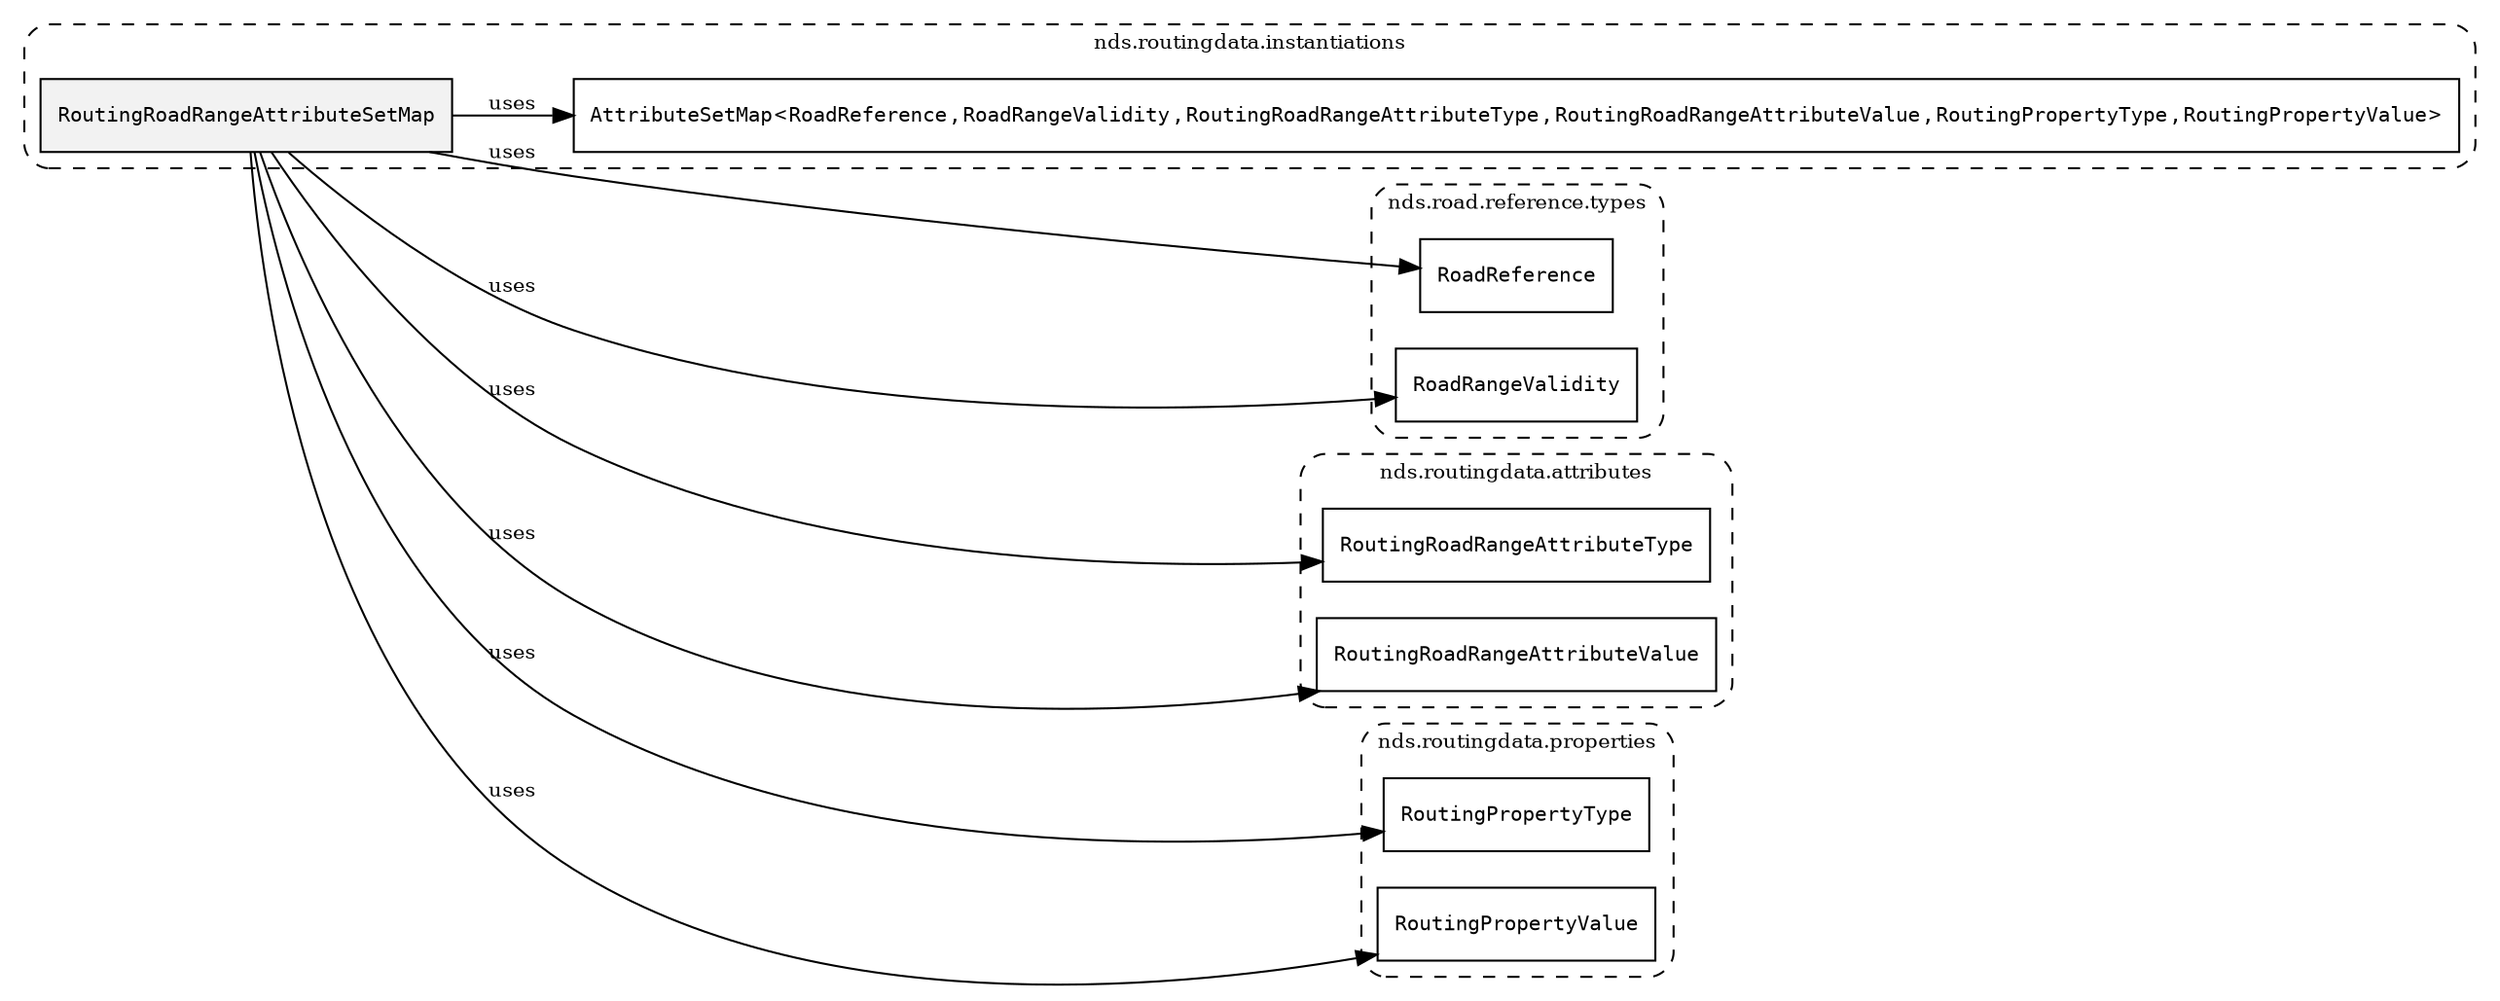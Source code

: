 /**
 * This dot file creates symbol collaboration diagram for RoutingRoadRangeAttributeSetMap.
 */
digraph ZSERIO
{
    node [shape=box, fontsize=10];
    rankdir="LR";
    fontsize=10;
    tooltip="RoutingRoadRangeAttributeSetMap collaboration diagram";

    subgraph "cluster_nds.routingdata.instantiations"
    {
        style="dashed, rounded";
        label="nds.routingdata.instantiations";
        tooltip="Package nds.routingdata.instantiations";
        href="../../../content/packages/nds.routingdata.instantiations.html#Package-nds-routingdata-instantiations";
        target="_parent";

        "RoutingRoadRangeAttributeSetMap" [style="filled", fillcolor="#0000000D", target="_parent", label=<<font face="monospace"><table align="center" border="0" cellspacing="0" cellpadding="0"><tr><td href="../../../content/packages/nds.routingdata.instantiations.html#InstantiateType-RoutingRoadRangeAttributeSetMap" title="InstantiateType defined in nds.routingdata.instantiations">RoutingRoadRangeAttributeSetMap</td></tr></table></font>>];
        "AttributeSetMap&lt;RoadReference,RoadRangeValidity,RoutingRoadRangeAttributeType,RoutingRoadRangeAttributeValue,RoutingPropertyType,RoutingPropertyValue&gt;" [target="_parent", label=<<font face="monospace"><table align="center" border="0" cellspacing="0" cellpadding="0"><tr><td href="../../../content/packages/nds.core.attributemap.html#Structure-AttributeSetMap" title="Structure defined in nds.core.attributemap">AttributeSetMap</td><td>&lt;</td><td><table align="center" border="0" cellspacing="0" cellpadding="0"><tr><td href="../../../content/packages/nds.road.reference.types.html#Structure-RoadReference" title="Structure defined in nds.road.reference.types">RoadReference</td></tr></table></td><td>,</td><td><table align="center" border="0" cellspacing="0" cellpadding="0"><tr><td href="../../../content/packages/nds.road.reference.types.html#Structure-RoadRangeValidity" title="Structure defined in nds.road.reference.types">RoadRangeValidity</td></tr></table></td><td>,</td><td><table align="center" border="0" cellspacing="0" cellpadding="0"><tr><td href="../../../content/packages/nds.routingdata.attributes.html#Enum-RoutingRoadRangeAttributeType" title="Enum defined in nds.routingdata.attributes">RoutingRoadRangeAttributeType</td></tr></table></td><td>,</td><td><table align="center" border="0" cellspacing="0" cellpadding="0"><tr><td href="../../../content/packages/nds.routingdata.attributes.html#Choice-RoutingRoadRangeAttributeValue" title="Choice defined in nds.routingdata.attributes">RoutingRoadRangeAttributeValue</td></tr></table></td><td>,</td><td><table align="center" border="0" cellspacing="0" cellpadding="0"><tr><td href="../../../content/packages/nds.routingdata.properties.html#Structure-RoutingPropertyType" title="Structure defined in nds.routingdata.properties">RoutingPropertyType</td></tr></table></td><td>,</td><td><table align="center" border="0" cellspacing="0" cellpadding="0"><tr><td href="../../../content/packages/nds.routingdata.properties.html#Structure-RoutingPropertyValue" title="Structure defined in nds.routingdata.properties">RoutingPropertyValue</td></tr></table></td><td>&gt;</td></tr></table></font>>];
    }

    subgraph "cluster_nds.road.reference.types"
    {
        style="dashed, rounded";
        label="nds.road.reference.types";
        tooltip="Package nds.road.reference.types";
        href="../../../content/packages/nds.road.reference.types.html#Package-nds-road-reference-types";
        target="_parent";

        "RoadReference" [target="_parent", label=<<font face="monospace"><table align="center" border="0" cellspacing="0" cellpadding="0"><tr><td href="../../../content/packages/nds.road.reference.types.html#Structure-RoadReference" title="Structure defined in nds.road.reference.types">RoadReference</td></tr></table></font>>];
        "RoadRangeValidity" [target="_parent", label=<<font face="monospace"><table align="center" border="0" cellspacing="0" cellpadding="0"><tr><td href="../../../content/packages/nds.road.reference.types.html#Structure-RoadRangeValidity" title="Structure defined in nds.road.reference.types">RoadRangeValidity</td></tr></table></font>>];
    }

    subgraph "cluster_nds.routingdata.attributes"
    {
        style="dashed, rounded";
        label="nds.routingdata.attributes";
        tooltip="Package nds.routingdata.attributes";
        href="../../../content/packages/nds.routingdata.attributes.html#Package-nds-routingdata-attributes";
        target="_parent";

        "RoutingRoadRangeAttributeType" [target="_parent", label=<<font face="monospace"><table align="center" border="0" cellspacing="0" cellpadding="0"><tr><td href="../../../content/packages/nds.routingdata.attributes.html#Enum-RoutingRoadRangeAttributeType" title="Enum defined in nds.routingdata.attributes">RoutingRoadRangeAttributeType</td></tr></table></font>>];
        "RoutingRoadRangeAttributeValue" [target="_parent", label=<<font face="monospace"><table align="center" border="0" cellspacing="0" cellpadding="0"><tr><td href="../../../content/packages/nds.routingdata.attributes.html#Choice-RoutingRoadRangeAttributeValue" title="Choice defined in nds.routingdata.attributes">RoutingRoadRangeAttributeValue</td></tr></table></font>>];
    }

    subgraph "cluster_nds.routingdata.properties"
    {
        style="dashed, rounded";
        label="nds.routingdata.properties";
        tooltip="Package nds.routingdata.properties";
        href="../../../content/packages/nds.routingdata.properties.html#Package-nds-routingdata-properties";
        target="_parent";

        "RoutingPropertyType" [target="_parent", label=<<font face="monospace"><table align="center" border="0" cellspacing="0" cellpadding="0"><tr><td href="../../../content/packages/nds.routingdata.properties.html#Structure-RoutingPropertyType" title="Structure defined in nds.routingdata.properties">RoutingPropertyType</td></tr></table></font>>];
        "RoutingPropertyValue" [target="_parent", label=<<font face="monospace"><table align="center" border="0" cellspacing="0" cellpadding="0"><tr><td href="../../../content/packages/nds.routingdata.properties.html#Structure-RoutingPropertyValue" title="Structure defined in nds.routingdata.properties">RoutingPropertyValue</td></tr></table></font>>];
    }

    "RoutingRoadRangeAttributeSetMap" -> "AttributeSetMap&lt;RoadReference,RoadRangeValidity,RoutingRoadRangeAttributeType,RoutingRoadRangeAttributeValue,RoutingPropertyType,RoutingPropertyValue&gt;" [label="uses", fontsize=10];
    "RoutingRoadRangeAttributeSetMap" -> "RoadReference" [label="uses", fontsize=10];
    "RoutingRoadRangeAttributeSetMap" -> "RoadRangeValidity" [label="uses", fontsize=10];
    "RoutingRoadRangeAttributeSetMap" -> "RoutingRoadRangeAttributeType" [label="uses", fontsize=10];
    "RoutingRoadRangeAttributeSetMap" -> "RoutingRoadRangeAttributeValue" [label="uses", fontsize=10];
    "RoutingRoadRangeAttributeSetMap" -> "RoutingPropertyType" [label="uses", fontsize=10];
    "RoutingRoadRangeAttributeSetMap" -> "RoutingPropertyValue" [label="uses", fontsize=10];
}
